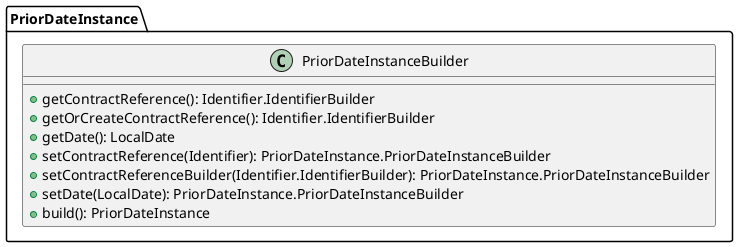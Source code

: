 @startuml

    class PriorDateInstance.PriorDateInstanceBuilder [[PriorDateInstance.PriorDateInstanceBuilder.html]] {
        +getContractReference(): Identifier.IdentifierBuilder
        +getOrCreateContractReference(): Identifier.IdentifierBuilder
        +getDate(): LocalDate
        +setContractReference(Identifier): PriorDateInstance.PriorDateInstanceBuilder
        +setContractReferenceBuilder(Identifier.IdentifierBuilder): PriorDateInstance.PriorDateInstanceBuilder
        +setDate(LocalDate): PriorDateInstance.PriorDateInstanceBuilder
        +build(): PriorDateInstance
    }

@enduml
